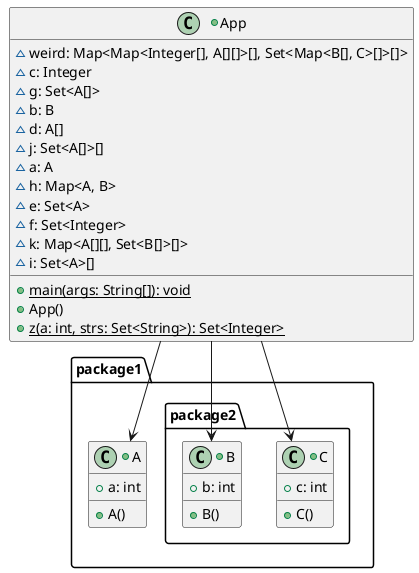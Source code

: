 @startuml
'Generated by linter project
'Certain abstract methods and enum methods do not have paramater names available
'Inner classes, Exceptions, and Generic/Paramaterized classes are unsupported
'There may also be the occasional mysterious missing type paramater or return type or dependency

+class App {
	~weird: Map<Map<Integer[], A[][]>[], Set<Map<B[], C>[]>[]>
	~c: Integer
	~g: Set<A[]>
	~b: B
	~d: A[]
	~j: Set<A[]>[]
	~a: A
	~h: Map<A, B>
	~e: Set<A>
	~f: Set<Integer>
	~k: Map<A[][], Set<B[]>[]>
	~i: Set<A>[]
	+{static} main(args: String[]): void
	+App()
	+{static} z(a: int, strs: Set<String>): Set<Integer>
}
package package1 {
	+class A {
		+a: int
		+A()
	}
	package package2 {
		+class C {
			+c: int
			+C()
		}
		+class B {
			+b: int
			+B()
		}
	 }
 }
App --> package1.A
App --> package1.package2.B
App --> package1.package2.C
@enduml